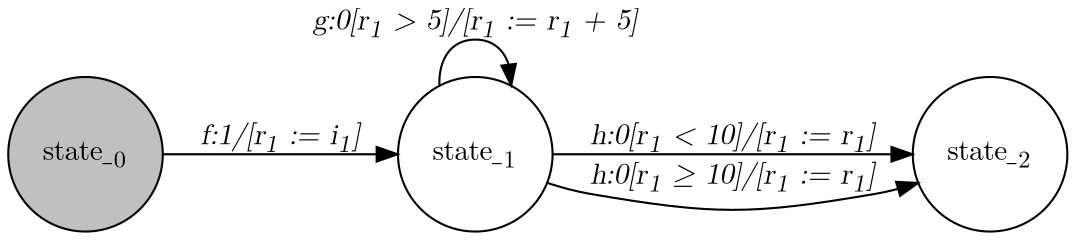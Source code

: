 digraph Horrible_Example_1{
   graph [rankdir="LR", fontname="Latin Modern Math"];
   node [color="black", fillcolor="white", shape="circle", style="filled", fontname="Latin Modern Math"];
   edge [fontname="Latin Modern Math"];

   State_0[fillcolor="gray", label=<state_<sub>0</sub>>];
   State_1[label=<state_<sub>1</sub>>];
   State_2[label=<state_<sub>2</sub>>];

   State_0->State_1[label=<<i>f:1/&#91;r<sub>1</sub> := i<sub>1</sub>&#93;</i>>];
   State_1->State_1[label=<<i>g:0&#91;r<sub>1</sub> &gt; 5&#93;/&#91;r<sub>1</sub> := r<sub>1</sub> + 5&#93;</i>>];
   State_1->State_2[label=<<i>h:0&#91;r<sub>1</sub> &lt; 10&#93;/&#91;r<sub>1</sub> := r<sub>1</sub>&#93;</i>>];
   State_1->State_2[label=<<i>h:0&#91;r<sub>1</sub> &ge; 10&#93;/&#91;r<sub>1</sub> := r<sub>1</sub>&#93;</i>>];
}
